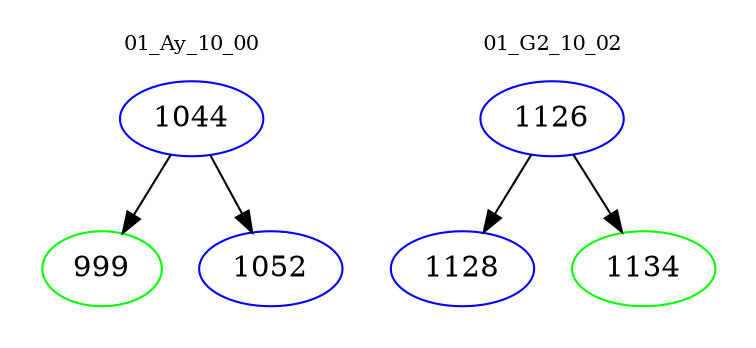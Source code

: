 digraph{
subgraph cluster_0 {
color = white
label = "01_Ay_10_00";
fontsize=10;
T0_1044 [label="1044", color="blue"]
T0_1044 -> T0_999 [color="black"]
T0_999 [label="999", color="green"]
T0_1044 -> T0_1052 [color="black"]
T0_1052 [label="1052", color="blue"]
}
subgraph cluster_1 {
color = white
label = "01_G2_10_02";
fontsize=10;
T1_1126 [label="1126", color="blue"]
T1_1126 -> T1_1128 [color="black"]
T1_1128 [label="1128", color="blue"]
T1_1126 -> T1_1134 [color="black"]
T1_1134 [label="1134", color="green"]
}
}
